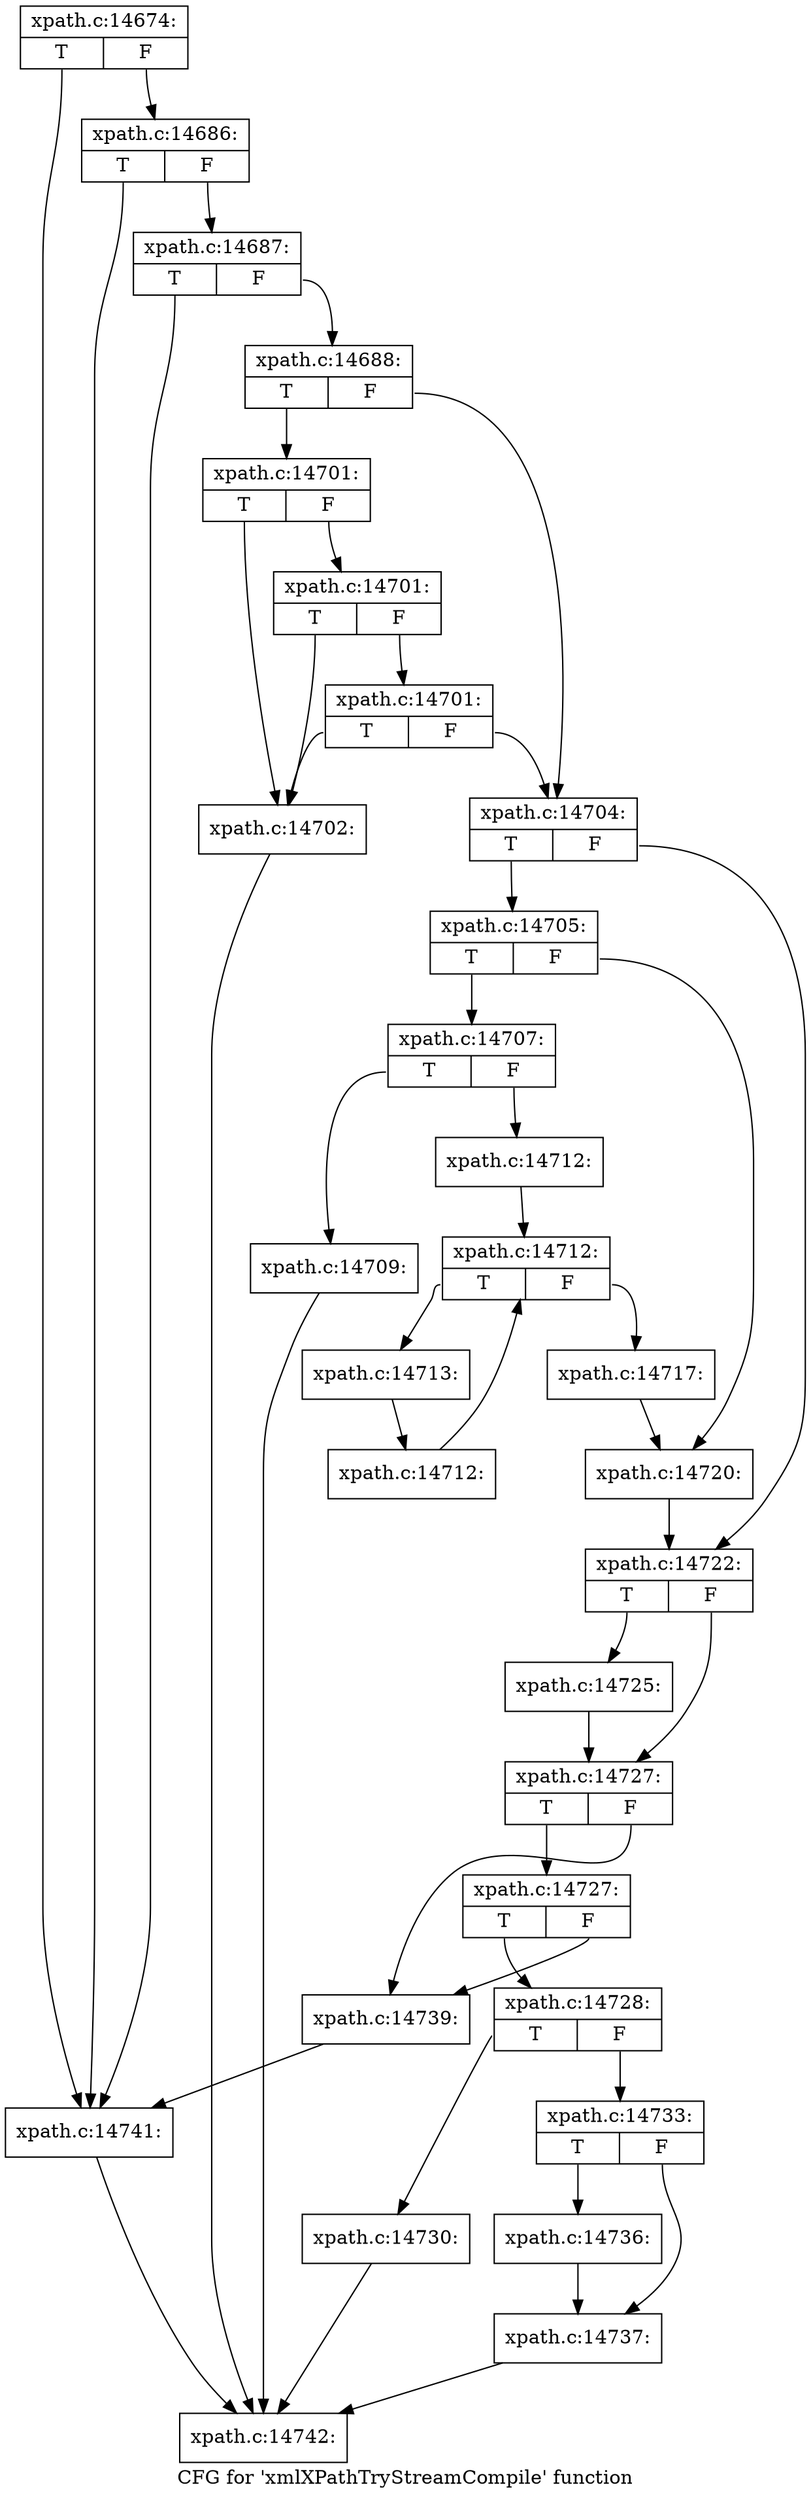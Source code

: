 digraph "CFG for 'xmlXPathTryStreamCompile' function" {
	label="CFG for 'xmlXPathTryStreamCompile' function";

	Node0x4e76420 [shape=record,label="{xpath.c:14674:|{<s0>T|<s1>F}}"];
	Node0x4e76420:s0 -> Node0x4e83ed0;
	Node0x4e76420:s1 -> Node0x4e83fa0;
	Node0x4e83fa0 [shape=record,label="{xpath.c:14686:|{<s0>T|<s1>F}}"];
	Node0x4e83fa0:s0 -> Node0x4e83ed0;
	Node0x4e83fa0:s1 -> Node0x4e83f20;
	Node0x4e83f20 [shape=record,label="{xpath.c:14687:|{<s0>T|<s1>F}}"];
	Node0x4e83f20:s0 -> Node0x4e83ed0;
	Node0x4e83f20:s1 -> Node0x4e83e80;
	Node0x4e83e80 [shape=record,label="{xpath.c:14688:|{<s0>T|<s1>F}}"];
	Node0x4e83e80:s0 -> Node0x4e85600;
	Node0x4e83e80:s1 -> Node0x4e855b0;
	Node0x4e85600 [shape=record,label="{xpath.c:14701:|{<s0>T|<s1>F}}"];
	Node0x4e85600:s0 -> Node0x4e85560;
	Node0x4e85600:s1 -> Node0x4e85960;
	Node0x4e85960 [shape=record,label="{xpath.c:14701:|{<s0>T|<s1>F}}"];
	Node0x4e85960:s0 -> Node0x4e85560;
	Node0x4e85960:s1 -> Node0x4e85910;
	Node0x4e85910 [shape=record,label="{xpath.c:14701:|{<s0>T|<s1>F}}"];
	Node0x4e85910:s0 -> Node0x4e85560;
	Node0x4e85910:s1 -> Node0x4e855b0;
	Node0x4e85560 [shape=record,label="{xpath.c:14702:}"];
	Node0x4e85560 -> Node0x4e78b00;
	Node0x4e855b0 [shape=record,label="{xpath.c:14704:|{<s0>T|<s1>F}}"];
	Node0x4e855b0:s0 -> Node0x4e86430;
	Node0x4e855b0:s1 -> Node0x4e86480;
	Node0x4e86430 [shape=record,label="{xpath.c:14705:|{<s0>T|<s1>F}}"];
	Node0x4e86430:s0 -> Node0x4e86a00;
	Node0x4e86430:s1 -> Node0x4e86a50;
	Node0x4e86a00 [shape=record,label="{xpath.c:14707:|{<s0>T|<s1>F}}"];
	Node0x4e86a00:s0 -> Node0x4e875b0;
	Node0x4e86a00:s1 -> Node0x4e87600;
	Node0x4e875b0 [shape=record,label="{xpath.c:14709:}"];
	Node0x4e875b0 -> Node0x4e78b00;
	Node0x4e87600 [shape=record,label="{xpath.c:14712:}"];
	Node0x4e87600 -> Node0x4e87fe0;
	Node0x4e87fe0 [shape=record,label="{xpath.c:14712:|{<s0>T|<s1>F}}"];
	Node0x4e87fe0:s0 -> Node0x4e88240;
	Node0x4e87fe0:s1 -> Node0x4e87d40;
	Node0x4e88240 [shape=record,label="{xpath.c:14713:}"];
	Node0x4e88240 -> Node0x4e881f0;
	Node0x4e881f0 [shape=record,label="{xpath.c:14712:}"];
	Node0x4e881f0 -> Node0x4e87fe0;
	Node0x4e87d40 [shape=record,label="{xpath.c:14717:}"];
	Node0x4e87d40 -> Node0x4e86a50;
	Node0x4e86a50 [shape=record,label="{xpath.c:14720:}"];
	Node0x4e86a50 -> Node0x4e86480;
	Node0x4e86480 [shape=record,label="{xpath.c:14722:|{<s0>T|<s1>F}}"];
	Node0x4e86480:s0 -> Node0x4e8a9d0;
	Node0x4e86480:s1 -> Node0x4e8af70;
	Node0x4e8a9d0 [shape=record,label="{xpath.c:14725:}"];
	Node0x4e8a9d0 -> Node0x4e8af70;
	Node0x4e8af70 [shape=record,label="{xpath.c:14727:|{<s0>T|<s1>F}}"];
	Node0x4e8af70:s0 -> Node0x4e8b580;
	Node0x4e8af70:s1 -> Node0x4e8b530;
	Node0x4e8b580 [shape=record,label="{xpath.c:14727:|{<s0>T|<s1>F}}"];
	Node0x4e8b580:s0 -> Node0x4e8b4e0;
	Node0x4e8b580:s1 -> Node0x4e8b530;
	Node0x4e8b4e0 [shape=record,label="{xpath.c:14728:|{<s0>T|<s1>F}}"];
	Node0x4e8b4e0:s0 -> Node0x4e8bc40;
	Node0x4e8b4e0:s1 -> Node0x4e8c110;
	Node0x4e8bc40 [shape=record,label="{xpath.c:14730:}"];
	Node0x4e8bc40 -> Node0x4e78b00;
	Node0x4e8c110 [shape=record,label="{xpath.c:14733:|{<s0>T|<s1>F}}"];
	Node0x4e8c110:s0 -> Node0x4e8a950;
	Node0x4e8c110:s1 -> Node0x4655770;
	Node0x4e8a950 [shape=record,label="{xpath.c:14736:}"];
	Node0x4e8a950 -> Node0x4655770;
	Node0x4655770 [shape=record,label="{xpath.c:14737:}"];
	Node0x4655770 -> Node0x4e78b00;
	Node0x4e8b530 [shape=record,label="{xpath.c:14739:}"];
	Node0x4e8b530 -> Node0x4e83ed0;
	Node0x4e83ed0 [shape=record,label="{xpath.c:14741:}"];
	Node0x4e83ed0 -> Node0x4e78b00;
	Node0x4e78b00 [shape=record,label="{xpath.c:14742:}"];
}
